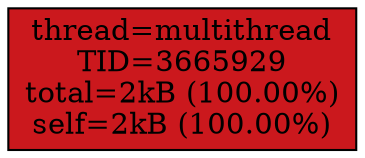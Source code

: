 digraph MallocTree_TID3665929 {
node [colorscheme=reds9 style=filled]
"multithread" [label="thread=multithread\nTID=3665929\ntotal=2kB (100.00%)\nself=2kB (100.00%)" shape=box fillcolor=7]
}

digraph MallocTree_TID3665930 {
node [colorscheme=reds9 style=filled]
"exampleThr/0" [label="thread=exampleThr/0\nTID=3665930\ntotal=536B (100.00%)\nself=31B (5.78%)" shape=box fillcolor=2]
"exampleThr/0" -> "TopFunc"
"TopFunc" [label="scope=TopFunc\ntotal=505B (94.21%)\nself=5B (0.93%)" fillcolor=1]
"TopFunc" -> "FuncA"
"TopFunc" -> "FuncB"
"FuncA" [label="scope=FuncA\ntotal=300B (55.97%)\nself=100B (18.65%)" fillcolor=3]
"FuncA" -> "FuncB"
"FuncB" [label="scope=FuncB\ntotal=200B (37.31%)\nself=200B (37.31%)" fillcolor=4]
"FuncB" [label="scope=FuncB\ntotal=200B (37.31%)\nself=200B (37.31%)" fillcolor=4]
}

digraph MallocTree_TID3665931 {
node [colorscheme=reds9 style=filled]
"exampleThr/1" [label="thread=exampleThr/1\nTID=3665931\ntotal=536B (100.00%)\nself=31B (5.78%)" shape=box fillcolor=2]
"exampleThr/1" -> "TopFunc"
"TopFunc" [label="scope=TopFunc\ntotal=505B (94.21%)\nself=5B (0.93%)" fillcolor=1]
"TopFunc" -> "FuncA"
"TopFunc" -> "FuncB"
"FuncA" [label="scope=FuncA\ntotal=300B (55.97%)\nself=100B (18.65%)" fillcolor=3]
"FuncA" -> "FuncB"
"FuncB" [label="scope=FuncB\ntotal=200B (37.31%)\nself=200B (37.31%)" fillcolor=4]
"FuncB" [label="scope=FuncB\ntotal=200B (37.31%)\nself=200B (37.31%)" fillcolor=4]
}

digraph MallocTree_TID3665932 {
node [colorscheme=reds9 style=filled]
"exampleThr/2" [label="thread=exampleThr/2\nTID=3665932\ntotal=536B (100.00%)\nself=31B (5.78%)" shape=box fillcolor=2]
"exampleThr/2" -> "TopFunc"
"TopFunc" [label="scope=TopFunc\ntotal=505B (94.21%)\nself=5B (0.93%)" fillcolor=1]
"TopFunc" -> "FuncA"
"TopFunc" -> "FuncB"
"FuncA" [label="scope=FuncA\ntotal=300B (55.97%)\nself=100B (18.65%)" fillcolor=3]
"FuncA" -> "FuncB"
"FuncB" [label="scope=FuncB\ntotal=200B (37.31%)\nself=200B (37.31%)" fillcolor=4]
"FuncB" [label="scope=FuncB\ntotal=200B (37.31%)\nself=200B (37.31%)" fillcolor=4]
}

digraph MallocTree_TID3665933 {
node [colorscheme=reds9 style=filled]
"exampleThr/3" [label="thread=exampleThr/3\nTID=3665933\ntotal=536B (100.00%)\nself=31B (5.78%)" shape=box fillcolor=2]
"exampleThr/3" -> "TopFunc"
"TopFunc" [label="scope=TopFunc\ntotal=505B (94.21%)\nself=5B (0.93%)" fillcolor=1]
"TopFunc" -> "FuncA"
"TopFunc" -> "FuncB"
"FuncA" [label="scope=FuncA\ntotal=300B (55.97%)\nself=100B (18.65%)" fillcolor=3]
"FuncA" -> "FuncB"
"FuncB" [label="scope=FuncB\ntotal=200B (37.31%)\nself=200B (37.31%)" fillcolor=4]
"FuncB" [label="scope=FuncB\ntotal=200B (37.31%)\nself=200B (37.31%)" fillcolor=4]
}

digraph MallocTree_TID3665934 {
node [colorscheme=reds9 style=filled]
"exampleThr/4" [label="thread=exampleThr/4\nTID=3665934\ntotal=536B (100.00%)\nself=31B (5.78%)" shape=box fillcolor=2]
"exampleThr/4" -> "TopFunc"
"TopFunc" [label="scope=TopFunc\ntotal=505B (94.21%)\nself=5B (0.93%)" fillcolor=1]
"TopFunc" -> "FuncA"
"TopFunc" -> "FuncB"
"FuncA" [label="scope=FuncA\ntotal=300B (55.97%)\nself=100B (18.65%)" fillcolor=3]
"FuncA" -> "FuncB"
"FuncB" [label="scope=FuncB\ntotal=200B (37.31%)\nself=200B (37.31%)" fillcolor=4]
"FuncB" [label="scope=FuncB\ntotal=200B (37.31%)\nself=200B (37.31%)" fillcolor=4]
}

digraph MallocTree_TID3665935 {
node [colorscheme=reds9 style=filled]
"exampleThr/5" [label="thread=exampleThr/5\nTID=3665935\ntotal=536B (100.00%)\nself=31B (5.78%)" shape=box fillcolor=2]
"exampleThr/5" -> "TopFunc"
"TopFunc" [label="scope=TopFunc\ntotal=505B (94.21%)\nself=5B (0.93%)" fillcolor=1]
"TopFunc" -> "FuncA"
"TopFunc" -> "FuncB"
"FuncA" [label="scope=FuncA\ntotal=300B (55.97%)\nself=100B (18.65%)" fillcolor=3]
"FuncA" -> "FuncB"
"FuncB" [label="scope=FuncB\ntotal=200B (37.31%)\nself=200B (37.31%)" fillcolor=4]
"FuncB" [label="scope=FuncB\ntotal=200B (37.31%)\nself=200B (37.31%)" fillcolor=4]
}

digraph MallocTree_globals {
"__before_init_node__" [label="Memory Allocated\nBefore MallocTag Init\n72kB"]
"__malloctag_self_memory__" [label="Memory Allocated\nBy MallocTag itself\n387kB"]
}
